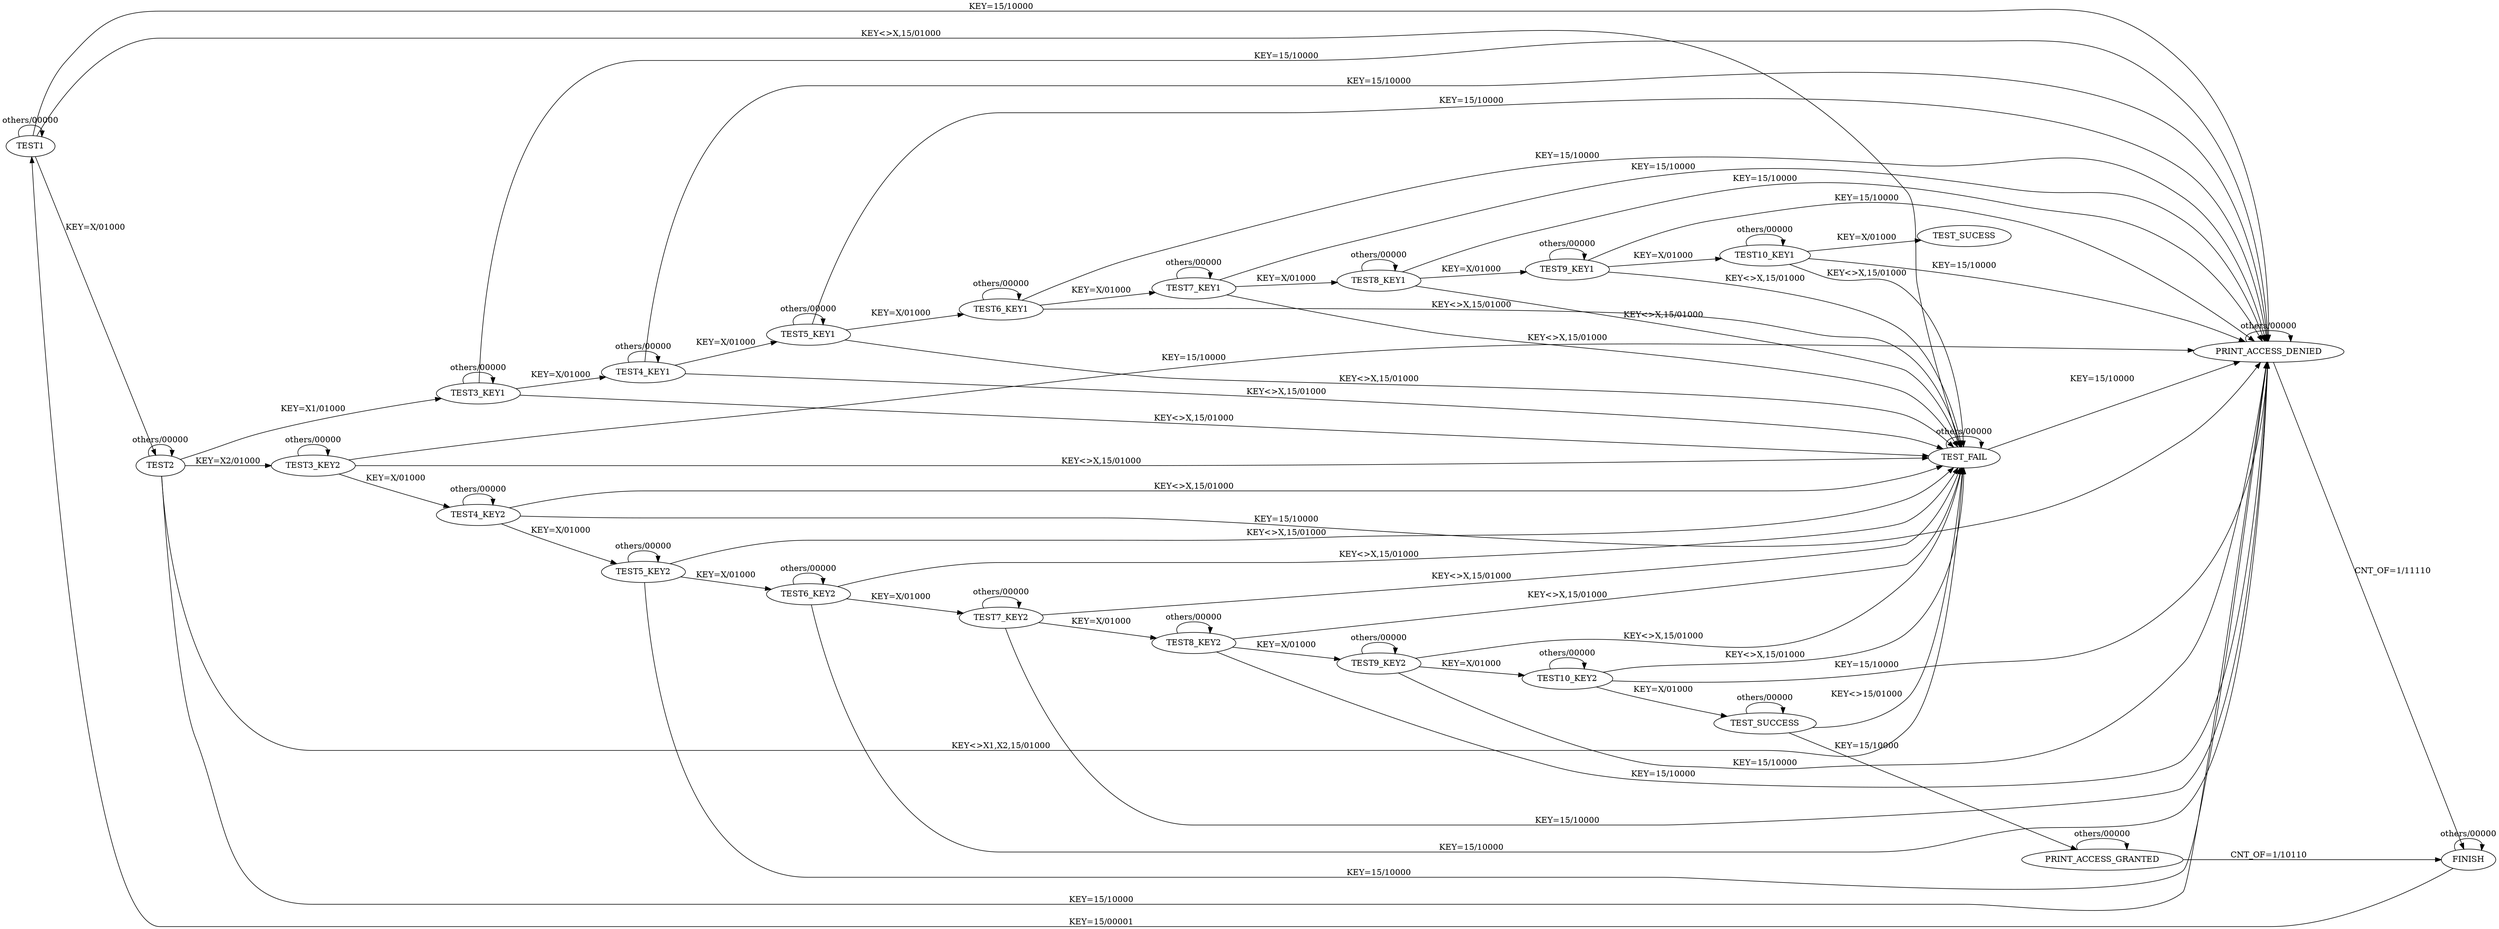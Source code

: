 digraph finite_state_machine {
	rankdir=LR;
	node [shape = ellipse];

	TEST1 -> PRINT_ACCESS_DENIED [ label = "KEY=15/10000" ];
	TEST1 -> TEST2 [ label = "KEY=X/01000" ];
	TEST1 -> TEST_FAIL [ label = "KEY<>X,15/01000" ];
	TEST1 -> TEST1  [ label = "others/00000" ];
	
	TEST2 -> PRINT_ACCESS_DENIED [ label = "KEY=15/10000" ];
	TEST2 -> TEST3_KEY1 [ label = "KEY=X1/01000" ];
	TEST2 -> TEST3_KEY2 [ label = "KEY=X2/01000" ];
	TEST2 -> TEST_FAIL [ label = "KEY<>X1,X2,15/01000" ];
	TEST2 -> TEST2  [ label = "others/00000" ];

	TEST3_KEY1 -> PRINT_ACCESS_DENIED [ label = "KEY=15/10000" ];
	TEST3_KEY1 -> TEST4_KEY1 [ label = "KEY=X/01000" ];
	TEST3_KEY1 -> TEST_FAIL [ label = "KEY<>X,15/01000" ];
	TEST3_KEY1 -> TEST3_KEY1  [ label = "others/00000" ];

	TEST3_KEY2 -> PRINT_ACCESS_DENIED [ label = "KEY=15/10000" ];
	TEST3_KEY2 -> TEST4_KEY2 [ label = "KEY=X/01000" ];
	TEST3_KEY2 -> TEST_FAIL [ label = "KEY<>X,15/01000" ];
	TEST3_KEY2 -> TEST3_KEY2  [ label = "others/00000" ];

	TEST4_KEY1 -> PRINT_ACCESS_DENIED [ label = "KEY=15/10000" ];
	TEST4_KEY1 -> TEST5_KEY1 [ label = "KEY=X/01000" ];
	TEST4_KEY1 -> TEST_FAIL [ label = "KEY<>X,15/01000" ];
	TEST4_KEY1 -> TEST4_KEY1  [ label = "others/00000" ];

	TEST4_KEY2 -> PRINT_ACCESS_DENIED [ label = "KEY=15/10000" ];
	TEST4_KEY2 -> TEST5_KEY2 [ label = "KEY=X/01000" ];
	TEST4_KEY2 -> TEST_FAIL [ label = "KEY<>X,15/01000" ];
	TEST4_KEY2 -> TEST4_KEY2  [ label = "others/00000" ];

	TEST5_KEY1 -> PRINT_ACCESS_DENIED [ label = "KEY=15/10000" ];
	TEST5_KEY1 -> TEST6_KEY1 [ label = "KEY=X/01000" ];
	TEST5_KEY1 -> TEST_FAIL [ label = "KEY<>X,15/01000" ];
	TEST5_KEY1 -> TEST5_KEY1  [ label = "others/00000" ];

	TEST5_KEY2 -> PRINT_ACCESS_DENIED [ label = "KEY=15/10000" ];
	TEST5_KEY2 -> TEST6_KEY2 [ label = "KEY=X/01000" ];
	TEST5_KEY2 -> TEST_FAIL [ label = "KEY<>X,15/01000" ];
	TEST5_KEY2 -> TEST5_KEY2  [ label = "others/00000" ];

	TEST6_KEY1 -> PRINT_ACCESS_DENIED [ label = "KEY=15/10000" ];
	TEST6_KEY1 -> TEST7_KEY1 [ label = "KEY=X/01000" ];
	TEST6_KEY1 -> TEST_FAIL [ label = "KEY<>X,15/01000" ];
	TEST6_KEY1 -> TEST6_KEY1  [ label = "others/00000" ];

	TEST6_KEY2 -> PRINT_ACCESS_DENIED [ label = "KEY=15/10000" ];
	TEST6_KEY2 -> TEST7_KEY2 [ label = "KEY=X/01000" ];
	TEST6_KEY2 -> TEST_FAIL [ label = "KEY<>X,15/01000" ];
	TEST6_KEY2 -> TEST6_KEY2  [ label = "others/00000" ];

	TEST7_KEY1 -> PRINT_ACCESS_DENIED [ label = "KEY=15/10000" ];
	TEST7_KEY1 -> TEST8_KEY1 [ label = "KEY=X/01000" ];
	TEST7_KEY1 -> TEST_FAIL [ label = "KEY<>X,15/01000" ];
	TEST7_KEY1 -> TEST7_KEY1  [ label = "others/00000" ];

	TEST7_KEY2 -> PRINT_ACCESS_DENIED [ label = "KEY=15/10000" ];
	TEST7_KEY2 -> TEST8_KEY2 [ label = "KEY=X/01000" ];
	TEST7_KEY2 -> TEST_FAIL [ label = "KEY<>X,15/01000" ];
	TEST7_KEY2 -> TEST7_KEY2  [ label = "others/00000" ];

	TEST8_KEY1 -> PRINT_ACCESS_DENIED [ label = "KEY=15/10000" ];
	TEST8_KEY1 -> TEST9_KEY1 [ label = "KEY=X/01000" ];
	TEST8_KEY1 -> TEST_FAIL [ label = "KEY<>X,15/01000" ];
	TEST8_KEY1 -> TEST8_KEY1  [ label = "others/00000" ];

	TEST8_KEY2 -> PRINT_ACCESS_DENIED [ label = "KEY=15/10000" ];
	TEST8_KEY2 -> TEST9_KEY2 [ label = "KEY=X/01000" ];
	TEST8_KEY2 -> TEST_FAIL [ label = "KEY<>X,15/01000" ];
	TEST8_KEY2 -> TEST8_KEY2  [ label = "others/00000" ];

	TEST9_KEY1 -> PRINT_ACCESS_DENIED [ label = "KEY=15/10000" ];
	TEST9_KEY1 -> TEST10_KEY1 [ label = "KEY=X/01000" ];
	TEST9_KEY1 -> TEST_FAIL [ label = "KEY<>X,15/01000" ];
	TEST9_KEY1 -> TEST9_KEY1  [ label = "others/00000" ];

	TEST9_KEY2 -> PRINT_ACCESS_DENIED [ label = "KEY=15/10000" ];
	TEST9_KEY2 -> TEST10_KEY2 [ label = "KEY=X/01000" ];
	TEST9_KEY2 -> TEST_FAIL [ label = "KEY<>X,15/01000" ];
	TEST9_KEY2 -> TEST9_KEY2  [ label = "others/00000" ];

	TEST10_KEY1 -> PRINT_ACCESS_DENIED [ label = "KEY=15/10000" ];
	TEST10_KEY1 -> TEST_SUCESS [ label = "KEY=X/01000" ];
	TEST10_KEY1 -> TEST_FAIL [ label = "KEY<>X,15/01000" ];
	TEST10_KEY1 -> TEST10_KEY1  [ label = "others/00000" ];

	TEST10_KEY2 -> PRINT_ACCESS_DENIED [ label = "KEY=15/10000" ];
	TEST10_KEY2 -> TEST_SUCCESS [ label = "KEY=X/01000" ];
	TEST10_KEY2 -> TEST_FAIL [ label = "KEY<>X,15/01000" ];
	TEST10_KEY2 -> TEST10_KEY2  [ label = "others/00000" ];

	TEST_SUCCESS -> PRINT_ACCESS_GRANTED [ label = "KEY=15/10000" ];
	TEST_SUCCESS -> TEST_FAIL [ label = "KEY<>15/01000" ];
	TEST_SUCCESS -> TEST_SUCCESS  [ label = "others/00000" ];

	TEST_FAIL -> PRINT_ACCESS_DENIED [ label = "KEY=15/10000" ];
	TEST_FAIL -> TEST_FAIL  [ label = "others/00000" ];

	PRINT_ACCESS_DENIED -> FINISH [ label = "CNT_OF=1/11110" ];
	PRINT_ACCESS_DENIED -> PRINT_ACCESS_DENIED  [ label = "others/00000" ];

	PRINT_ACCESS_GRANTED -> FINISH [ label = "CNT_OF=1/10110" ];
	PRINT_ACCESS_GRANTED -> PRINT_ACCESS_GRANTED  [ label = "others/00000" ];
	
	FINISH -> TEST1 [ label = "KEY=15/00001" ];
	FINISH -> FINISH  [ label = "others/00000" ];
}